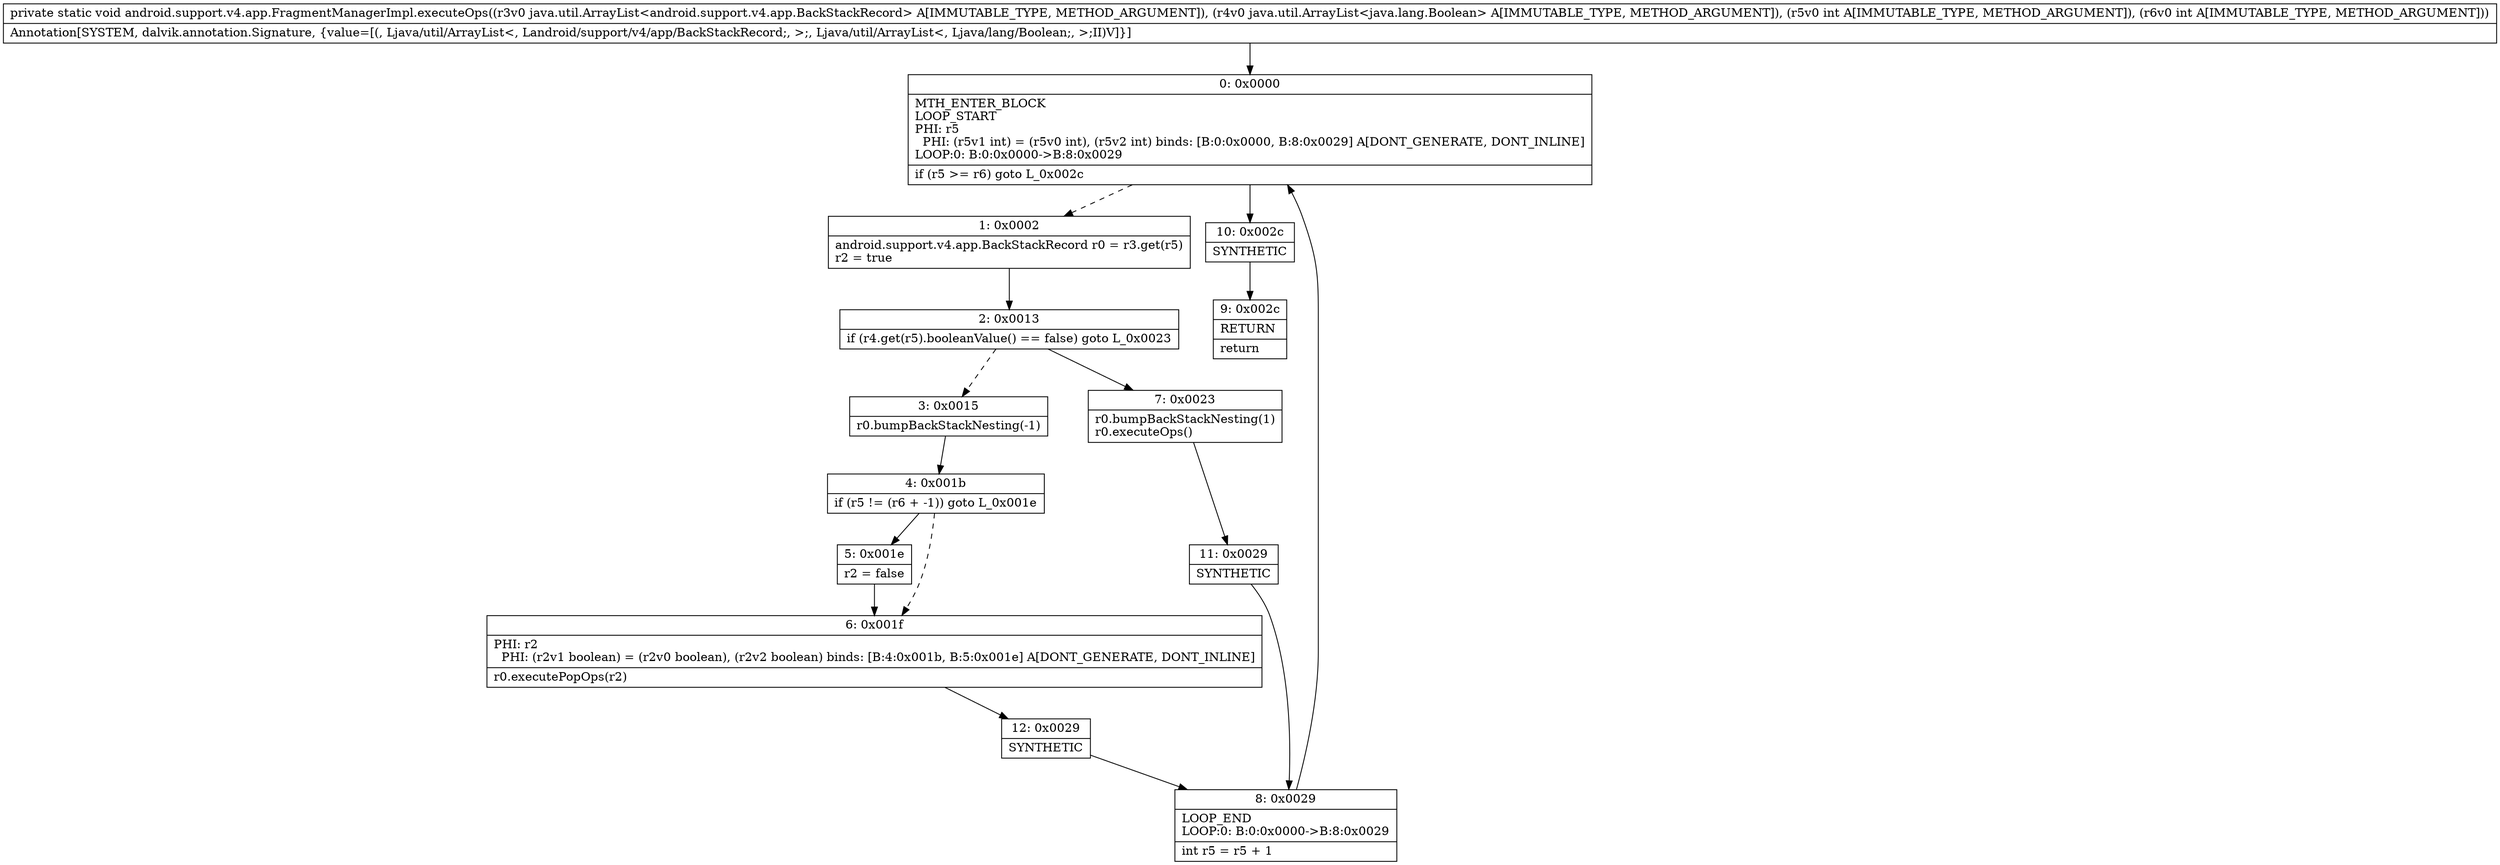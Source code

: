digraph "CFG forandroid.support.v4.app.FragmentManagerImpl.executeOps(Ljava\/util\/ArrayList;Ljava\/util\/ArrayList;II)V" {
Node_0 [shape=record,label="{0\:\ 0x0000|MTH_ENTER_BLOCK\lLOOP_START\lPHI: r5 \l  PHI: (r5v1 int) = (r5v0 int), (r5v2 int) binds: [B:0:0x0000, B:8:0x0029] A[DONT_GENERATE, DONT_INLINE]\lLOOP:0: B:0:0x0000\-\>B:8:0x0029\l|if (r5 \>= r6) goto L_0x002c\l}"];
Node_1 [shape=record,label="{1\:\ 0x0002|android.support.v4.app.BackStackRecord r0 = r3.get(r5)\lr2 = true\l}"];
Node_2 [shape=record,label="{2\:\ 0x0013|if (r4.get(r5).booleanValue() == false) goto L_0x0023\l}"];
Node_3 [shape=record,label="{3\:\ 0x0015|r0.bumpBackStackNesting(\-1)\l}"];
Node_4 [shape=record,label="{4\:\ 0x001b|if (r5 != (r6 + \-1)) goto L_0x001e\l}"];
Node_5 [shape=record,label="{5\:\ 0x001e|r2 = false\l}"];
Node_6 [shape=record,label="{6\:\ 0x001f|PHI: r2 \l  PHI: (r2v1 boolean) = (r2v0 boolean), (r2v2 boolean) binds: [B:4:0x001b, B:5:0x001e] A[DONT_GENERATE, DONT_INLINE]\l|r0.executePopOps(r2)\l}"];
Node_7 [shape=record,label="{7\:\ 0x0023|r0.bumpBackStackNesting(1)\lr0.executeOps()\l}"];
Node_8 [shape=record,label="{8\:\ 0x0029|LOOP_END\lLOOP:0: B:0:0x0000\-\>B:8:0x0029\l|int r5 = r5 + 1\l}"];
Node_9 [shape=record,label="{9\:\ 0x002c|RETURN\l|return\l}"];
Node_10 [shape=record,label="{10\:\ 0x002c|SYNTHETIC\l}"];
Node_11 [shape=record,label="{11\:\ 0x0029|SYNTHETIC\l}"];
Node_12 [shape=record,label="{12\:\ 0x0029|SYNTHETIC\l}"];
MethodNode[shape=record,label="{private static void android.support.v4.app.FragmentManagerImpl.executeOps((r3v0 java.util.ArrayList\<android.support.v4.app.BackStackRecord\> A[IMMUTABLE_TYPE, METHOD_ARGUMENT]), (r4v0 java.util.ArrayList\<java.lang.Boolean\> A[IMMUTABLE_TYPE, METHOD_ARGUMENT]), (r5v0 int A[IMMUTABLE_TYPE, METHOD_ARGUMENT]), (r6v0 int A[IMMUTABLE_TYPE, METHOD_ARGUMENT]))  | Annotation[SYSTEM, dalvik.annotation.Signature, \{value=[(, Ljava\/util\/ArrayList\<, Landroid\/support\/v4\/app\/BackStackRecord;, \>;, Ljava\/util\/ArrayList\<, Ljava\/lang\/Boolean;, \>;II)V]\}]\l}"];
MethodNode -> Node_0;
Node_0 -> Node_1[style=dashed];
Node_0 -> Node_10;
Node_1 -> Node_2;
Node_2 -> Node_3[style=dashed];
Node_2 -> Node_7;
Node_3 -> Node_4;
Node_4 -> Node_5;
Node_4 -> Node_6[style=dashed];
Node_5 -> Node_6;
Node_6 -> Node_12;
Node_7 -> Node_11;
Node_8 -> Node_0;
Node_10 -> Node_9;
Node_11 -> Node_8;
Node_12 -> Node_8;
}

